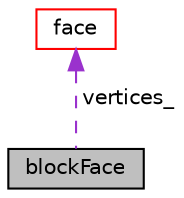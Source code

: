 digraph "blockFace"
{
  bgcolor="transparent";
  edge [fontname="Helvetica",fontsize="10",labelfontname="Helvetica",labelfontsize="10"];
  node [fontname="Helvetica",fontsize="10",shape=record];
  Node1 [label="blockFace",height=0.2,width=0.4,color="black", fillcolor="grey75", style="filled" fontcolor="black"];
  Node2 -> Node1 [dir="back",color="darkorchid3",fontsize="10",style="dashed",label=" vertices_" ,fontname="Helvetica"];
  Node2 [label="face",height=0.2,width=0.4,color="red",URL="$classFoam_1_1face.html",tooltip="A face is a list of labels corresponding to mesh vertices. "];
}
